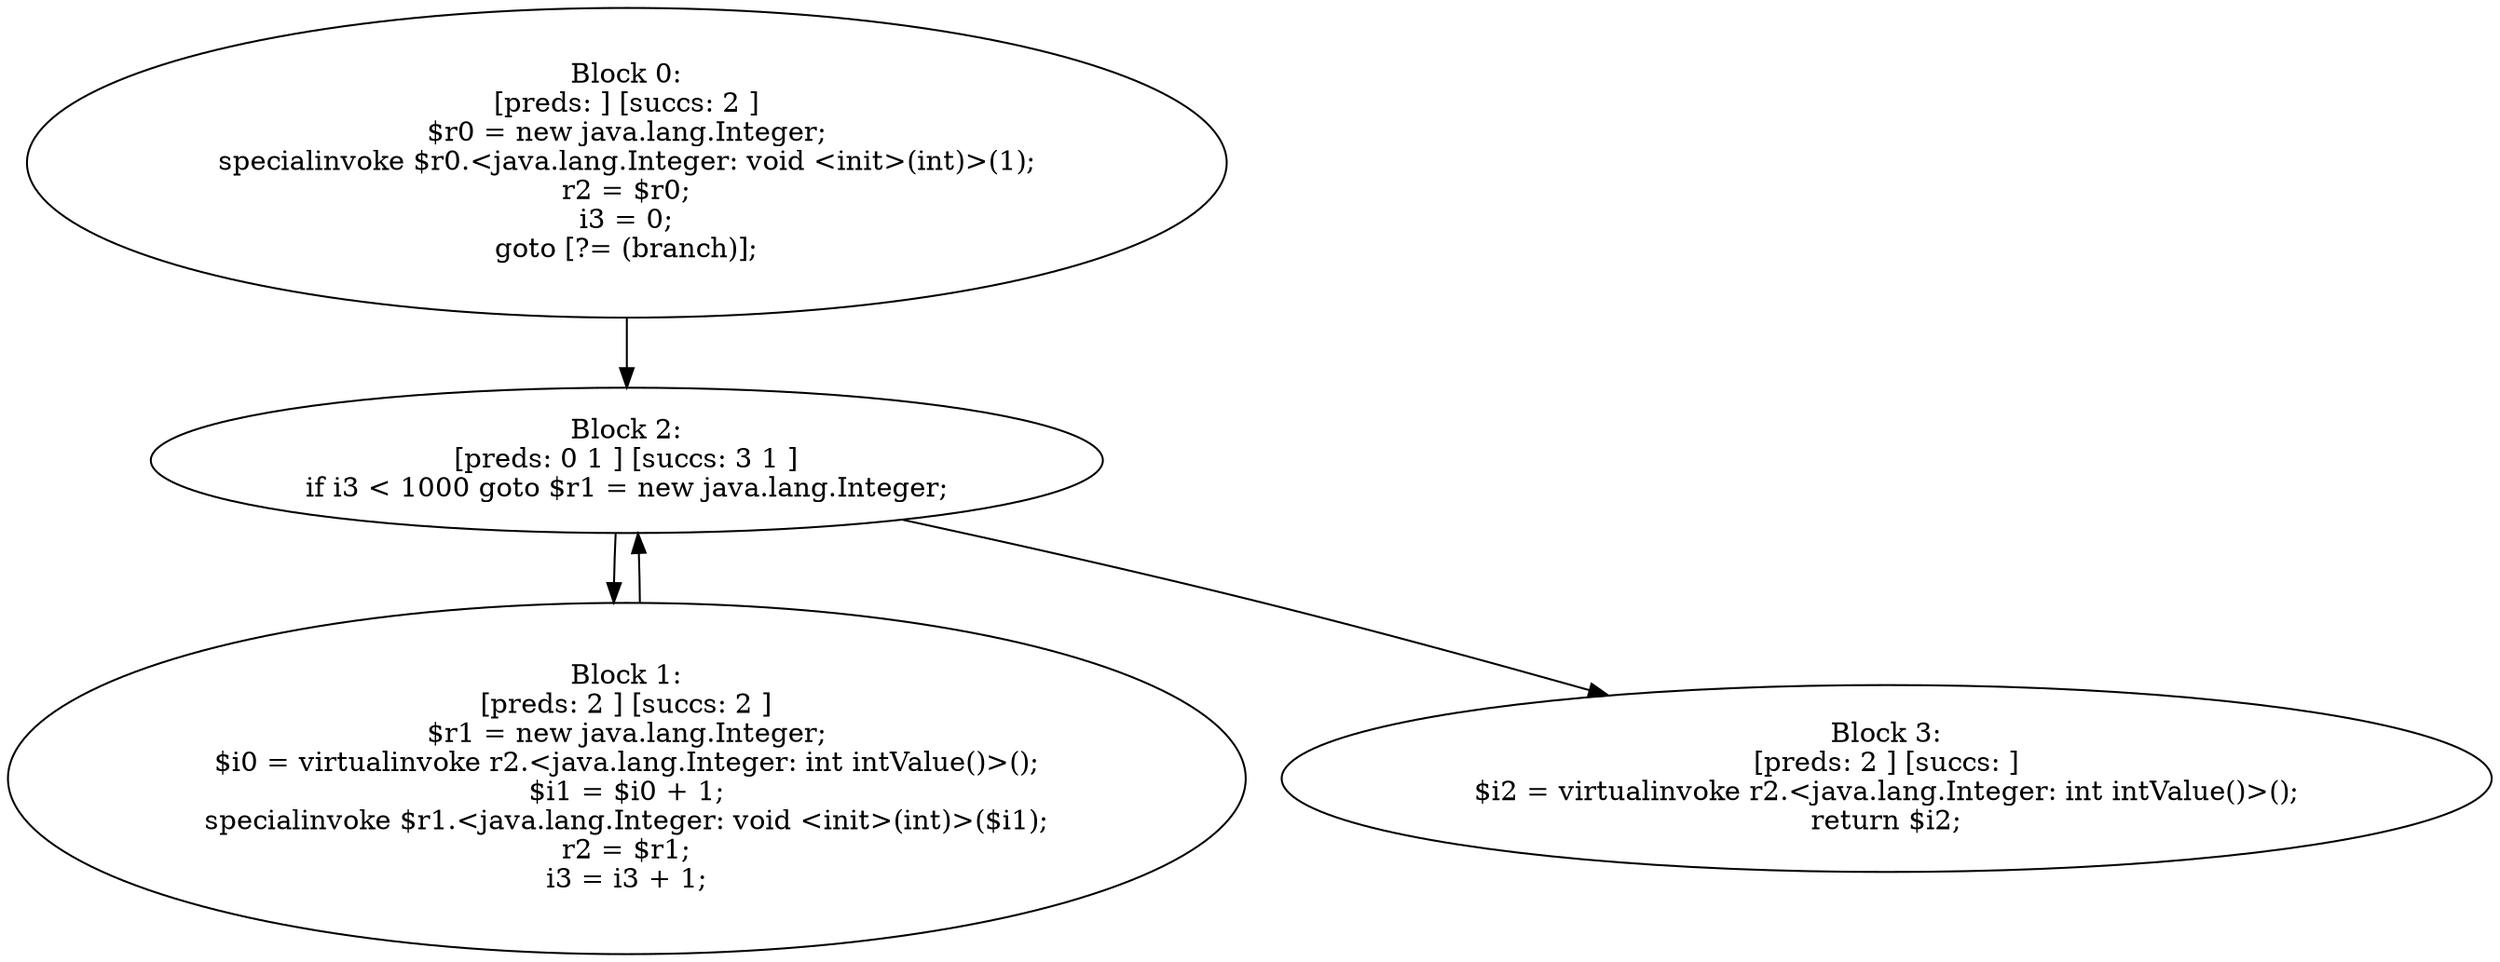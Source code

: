 digraph "unitGraph" {
    "Block 0:
[preds: ] [succs: 2 ]
$r0 = new java.lang.Integer;
specialinvoke $r0.<java.lang.Integer: void <init>(int)>(1);
r2 = $r0;
i3 = 0;
goto [?= (branch)];
"
    "Block 1:
[preds: 2 ] [succs: 2 ]
$r1 = new java.lang.Integer;
$i0 = virtualinvoke r2.<java.lang.Integer: int intValue()>();
$i1 = $i0 + 1;
specialinvoke $r1.<java.lang.Integer: void <init>(int)>($i1);
r2 = $r1;
i3 = i3 + 1;
"
    "Block 2:
[preds: 0 1 ] [succs: 3 1 ]
if i3 < 1000 goto $r1 = new java.lang.Integer;
"
    "Block 3:
[preds: 2 ] [succs: ]
$i2 = virtualinvoke r2.<java.lang.Integer: int intValue()>();
return $i2;
"
    "Block 0:
[preds: ] [succs: 2 ]
$r0 = new java.lang.Integer;
specialinvoke $r0.<java.lang.Integer: void <init>(int)>(1);
r2 = $r0;
i3 = 0;
goto [?= (branch)];
"->"Block 2:
[preds: 0 1 ] [succs: 3 1 ]
if i3 < 1000 goto $r1 = new java.lang.Integer;
";
    "Block 1:
[preds: 2 ] [succs: 2 ]
$r1 = new java.lang.Integer;
$i0 = virtualinvoke r2.<java.lang.Integer: int intValue()>();
$i1 = $i0 + 1;
specialinvoke $r1.<java.lang.Integer: void <init>(int)>($i1);
r2 = $r1;
i3 = i3 + 1;
"->"Block 2:
[preds: 0 1 ] [succs: 3 1 ]
if i3 < 1000 goto $r1 = new java.lang.Integer;
";
    "Block 2:
[preds: 0 1 ] [succs: 3 1 ]
if i3 < 1000 goto $r1 = new java.lang.Integer;
"->"Block 3:
[preds: 2 ] [succs: ]
$i2 = virtualinvoke r2.<java.lang.Integer: int intValue()>();
return $i2;
";
    "Block 2:
[preds: 0 1 ] [succs: 3 1 ]
if i3 < 1000 goto $r1 = new java.lang.Integer;
"->"Block 1:
[preds: 2 ] [succs: 2 ]
$r1 = new java.lang.Integer;
$i0 = virtualinvoke r2.<java.lang.Integer: int intValue()>();
$i1 = $i0 + 1;
specialinvoke $r1.<java.lang.Integer: void <init>(int)>($i1);
r2 = $r1;
i3 = i3 + 1;
";
}
